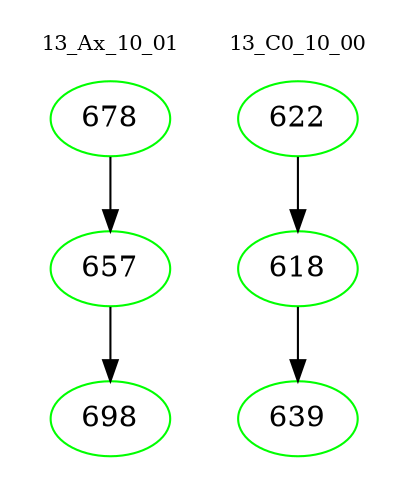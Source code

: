 digraph{
subgraph cluster_0 {
color = white
label = "13_Ax_10_01";
fontsize=10;
T0_678 [label="678", color="green"]
T0_678 -> T0_657 [color="black"]
T0_657 [label="657", color="green"]
T0_657 -> T0_698 [color="black"]
T0_698 [label="698", color="green"]
}
subgraph cluster_1 {
color = white
label = "13_C0_10_00";
fontsize=10;
T1_622 [label="622", color="green"]
T1_622 -> T1_618 [color="black"]
T1_618 [label="618", color="green"]
T1_618 -> T1_639 [color="black"]
T1_639 [label="639", color="green"]
}
}

